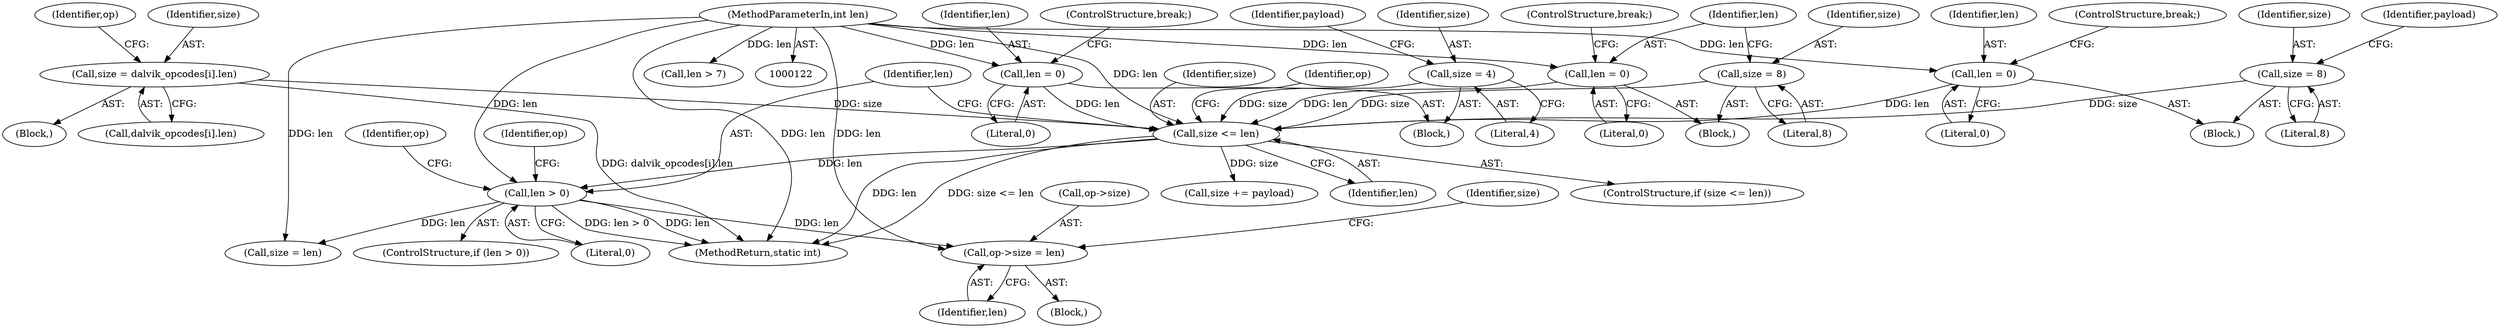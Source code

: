 digraph "0_radare2_f41e941341e44aa86edd4483c4487ec09a074257@pointer" {
"1002067" [label="(Call,op->size = len)"];
"1002058" [label="(Call,len > 0)"];
"1000344" [label="(Call,size <= len)"];
"1000253" [label="(Call,size = 4)"];
"1000331" [label="(Call,size = 8)"];
"1000144" [label="(Call,size = dalvik_opcodes[i].len)"];
"1000219" [label="(Call,size = 8)"];
"1000263" [label="(Call,len = 0)"];
"1000126" [label="(MethodParameterIn,int len)"];
"1000229" [label="(Call,len = 0)"];
"1000334" [label="(Call,len = 0)"];
"1002071" [label="(Identifier,len)"];
"1000126" [label="(MethodParameterIn,int len)"];
"1000175" [label="(Block,)"];
"1000220" [label="(Identifier,size)"];
"1002072" [label="(Call,size = len)"];
"1000345" [label="(Identifier,size)"];
"1000221" [label="(Literal,8)"];
"1000334" [label="(Call,len = 0)"];
"1000257" [label="(Identifier,payload)"];
"1000335" [label="(Identifier,len)"];
"1000232" [label="(ControlStructure,break;)"];
"1000223" [label="(Identifier,payload)"];
"1000331" [label="(Call,size = 8)"];
"1000332" [label="(Identifier,size)"];
"1002068" [label="(Call,op->size)"];
"1002059" [label="(Identifier,len)"];
"1000219" [label="(Call,size = 8)"];
"1000337" [label="(ControlStructure,break;)"];
"1000346" [label="(Identifier,len)"];
"1000264" [label="(Identifier,len)"];
"1000230" [label="(Identifier,len)"];
"1000146" [label="(Call,dalvik_opcodes[i].len)"];
"1002092" [label="(MethodReturn,static int)"];
"1002067" [label="(Call,op->size = len)"];
"1000229" [label="(Call,len = 0)"];
"1000266" [label="(ControlStructure,break;)"];
"1000344" [label="(Call,size <= len)"];
"1000127" [label="(Block,)"];
"1000265" [label="(Literal,0)"];
"1000255" [label="(Literal,4)"];
"1002064" [label="(Identifier,op)"];
"1000269" [label="(Call,len > 7)"];
"1002077" [label="(Identifier,op)"];
"1000253" [label="(Call,size = 4)"];
"1000350" [label="(Identifier,op)"];
"1002058" [label="(Call,len > 0)"];
"1002057" [label="(ControlStructure,if (len > 0))"];
"1000263" [label="(Call,len = 0)"];
"1000343" [label="(ControlStructure,if (size <= len))"];
"1000231" [label="(Literal,0)"];
"1000173" [label="(Block,)"];
"1000333" [label="(Literal,8)"];
"1000234" [label="(Block,)"];
"1002080" [label="(Call,size += payload)"];
"1000145" [label="(Identifier,size)"];
"1000336" [label="(Literal,0)"];
"1000158" [label="(Identifier,op)"];
"1002061" [label="(Block,)"];
"1002060" [label="(Literal,0)"];
"1002073" [label="(Identifier,size)"];
"1000144" [label="(Call,size = dalvik_opcodes[i].len)"];
"1000254" [label="(Identifier,size)"];
"1002067" -> "1002061"  [label="AST: "];
"1002067" -> "1002071"  [label="CFG: "];
"1002068" -> "1002067"  [label="AST: "];
"1002071" -> "1002067"  [label="AST: "];
"1002073" -> "1002067"  [label="CFG: "];
"1002058" -> "1002067"  [label="DDG: len"];
"1000126" -> "1002067"  [label="DDG: len"];
"1002058" -> "1002057"  [label="AST: "];
"1002058" -> "1002060"  [label="CFG: "];
"1002059" -> "1002058"  [label="AST: "];
"1002060" -> "1002058"  [label="AST: "];
"1002064" -> "1002058"  [label="CFG: "];
"1002077" -> "1002058"  [label="CFG: "];
"1002058" -> "1002092"  [label="DDG: len > 0"];
"1002058" -> "1002092"  [label="DDG: len"];
"1000344" -> "1002058"  [label="DDG: len"];
"1000126" -> "1002058"  [label="DDG: len"];
"1002058" -> "1002072"  [label="DDG: len"];
"1000344" -> "1000343"  [label="AST: "];
"1000344" -> "1000346"  [label="CFG: "];
"1000345" -> "1000344"  [label="AST: "];
"1000346" -> "1000344"  [label="AST: "];
"1000350" -> "1000344"  [label="CFG: "];
"1002059" -> "1000344"  [label="CFG: "];
"1000344" -> "1002092"  [label="DDG: size <= len"];
"1000344" -> "1002092"  [label="DDG: len"];
"1000253" -> "1000344"  [label="DDG: size"];
"1000331" -> "1000344"  [label="DDG: size"];
"1000144" -> "1000344"  [label="DDG: size"];
"1000219" -> "1000344"  [label="DDG: size"];
"1000263" -> "1000344"  [label="DDG: len"];
"1000229" -> "1000344"  [label="DDG: len"];
"1000334" -> "1000344"  [label="DDG: len"];
"1000126" -> "1000344"  [label="DDG: len"];
"1000344" -> "1002080"  [label="DDG: size"];
"1000253" -> "1000234"  [label="AST: "];
"1000253" -> "1000255"  [label="CFG: "];
"1000254" -> "1000253"  [label="AST: "];
"1000255" -> "1000253"  [label="AST: "];
"1000257" -> "1000253"  [label="CFG: "];
"1000331" -> "1000173"  [label="AST: "];
"1000331" -> "1000333"  [label="CFG: "];
"1000332" -> "1000331"  [label="AST: "];
"1000333" -> "1000331"  [label="AST: "];
"1000335" -> "1000331"  [label="CFG: "];
"1000144" -> "1000127"  [label="AST: "];
"1000144" -> "1000146"  [label="CFG: "];
"1000145" -> "1000144"  [label="AST: "];
"1000146" -> "1000144"  [label="AST: "];
"1000158" -> "1000144"  [label="CFG: "];
"1000144" -> "1002092"  [label="DDG: dalvik_opcodes[i].len"];
"1000219" -> "1000175"  [label="AST: "];
"1000219" -> "1000221"  [label="CFG: "];
"1000220" -> "1000219"  [label="AST: "];
"1000221" -> "1000219"  [label="AST: "];
"1000223" -> "1000219"  [label="CFG: "];
"1000263" -> "1000234"  [label="AST: "];
"1000263" -> "1000265"  [label="CFG: "];
"1000264" -> "1000263"  [label="AST: "];
"1000265" -> "1000263"  [label="AST: "];
"1000266" -> "1000263"  [label="CFG: "];
"1000126" -> "1000263"  [label="DDG: len"];
"1000126" -> "1000122"  [label="AST: "];
"1000126" -> "1002092"  [label="DDG: len"];
"1000126" -> "1000229"  [label="DDG: len"];
"1000126" -> "1000269"  [label="DDG: len"];
"1000126" -> "1000334"  [label="DDG: len"];
"1000126" -> "1002072"  [label="DDG: len"];
"1000229" -> "1000175"  [label="AST: "];
"1000229" -> "1000231"  [label="CFG: "];
"1000230" -> "1000229"  [label="AST: "];
"1000231" -> "1000229"  [label="AST: "];
"1000232" -> "1000229"  [label="CFG: "];
"1000334" -> "1000173"  [label="AST: "];
"1000334" -> "1000336"  [label="CFG: "];
"1000335" -> "1000334"  [label="AST: "];
"1000336" -> "1000334"  [label="AST: "];
"1000337" -> "1000334"  [label="CFG: "];
}

